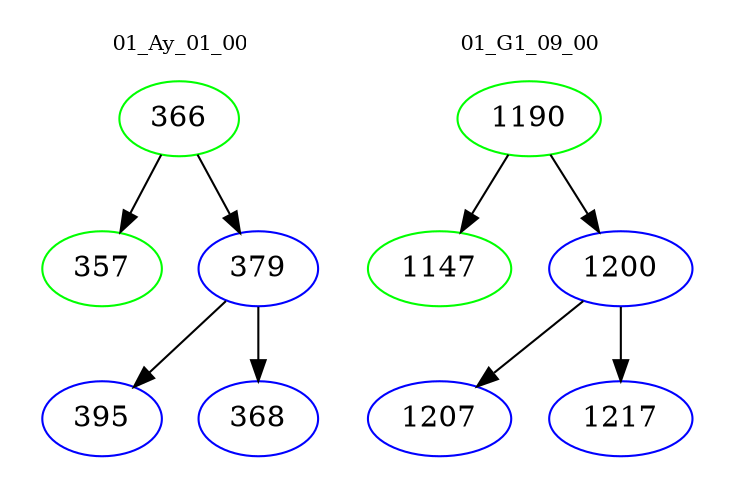 digraph{
subgraph cluster_0 {
color = white
label = "01_Ay_01_00";
fontsize=10;
T0_366 [label="366", color="green"]
T0_366 -> T0_357 [color="black"]
T0_357 [label="357", color="green"]
T0_366 -> T0_379 [color="black"]
T0_379 [label="379", color="blue"]
T0_379 -> T0_395 [color="black"]
T0_395 [label="395", color="blue"]
T0_379 -> T0_368 [color="black"]
T0_368 [label="368", color="blue"]
}
subgraph cluster_1 {
color = white
label = "01_G1_09_00";
fontsize=10;
T1_1190 [label="1190", color="green"]
T1_1190 -> T1_1147 [color="black"]
T1_1147 [label="1147", color="green"]
T1_1190 -> T1_1200 [color="black"]
T1_1200 [label="1200", color="blue"]
T1_1200 -> T1_1207 [color="black"]
T1_1207 [label="1207", color="blue"]
T1_1200 -> T1_1217 [color="black"]
T1_1217 [label="1217", color="blue"]
}
}
